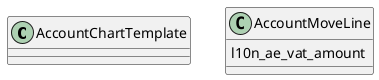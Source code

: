@startuml classes_l10n_ae
set namespaceSeparator none
class "AccountChartTemplate" as odoo_src.odoo.addons.l10n_ae.models.template_ae.AccountChartTemplate {
}
class "AccountMoveLine" as odoo_src.odoo.addons.l10n_ae.models.account_move_line.AccountMoveLine {
  l10n_ae_vat_amount
}
@enduml
